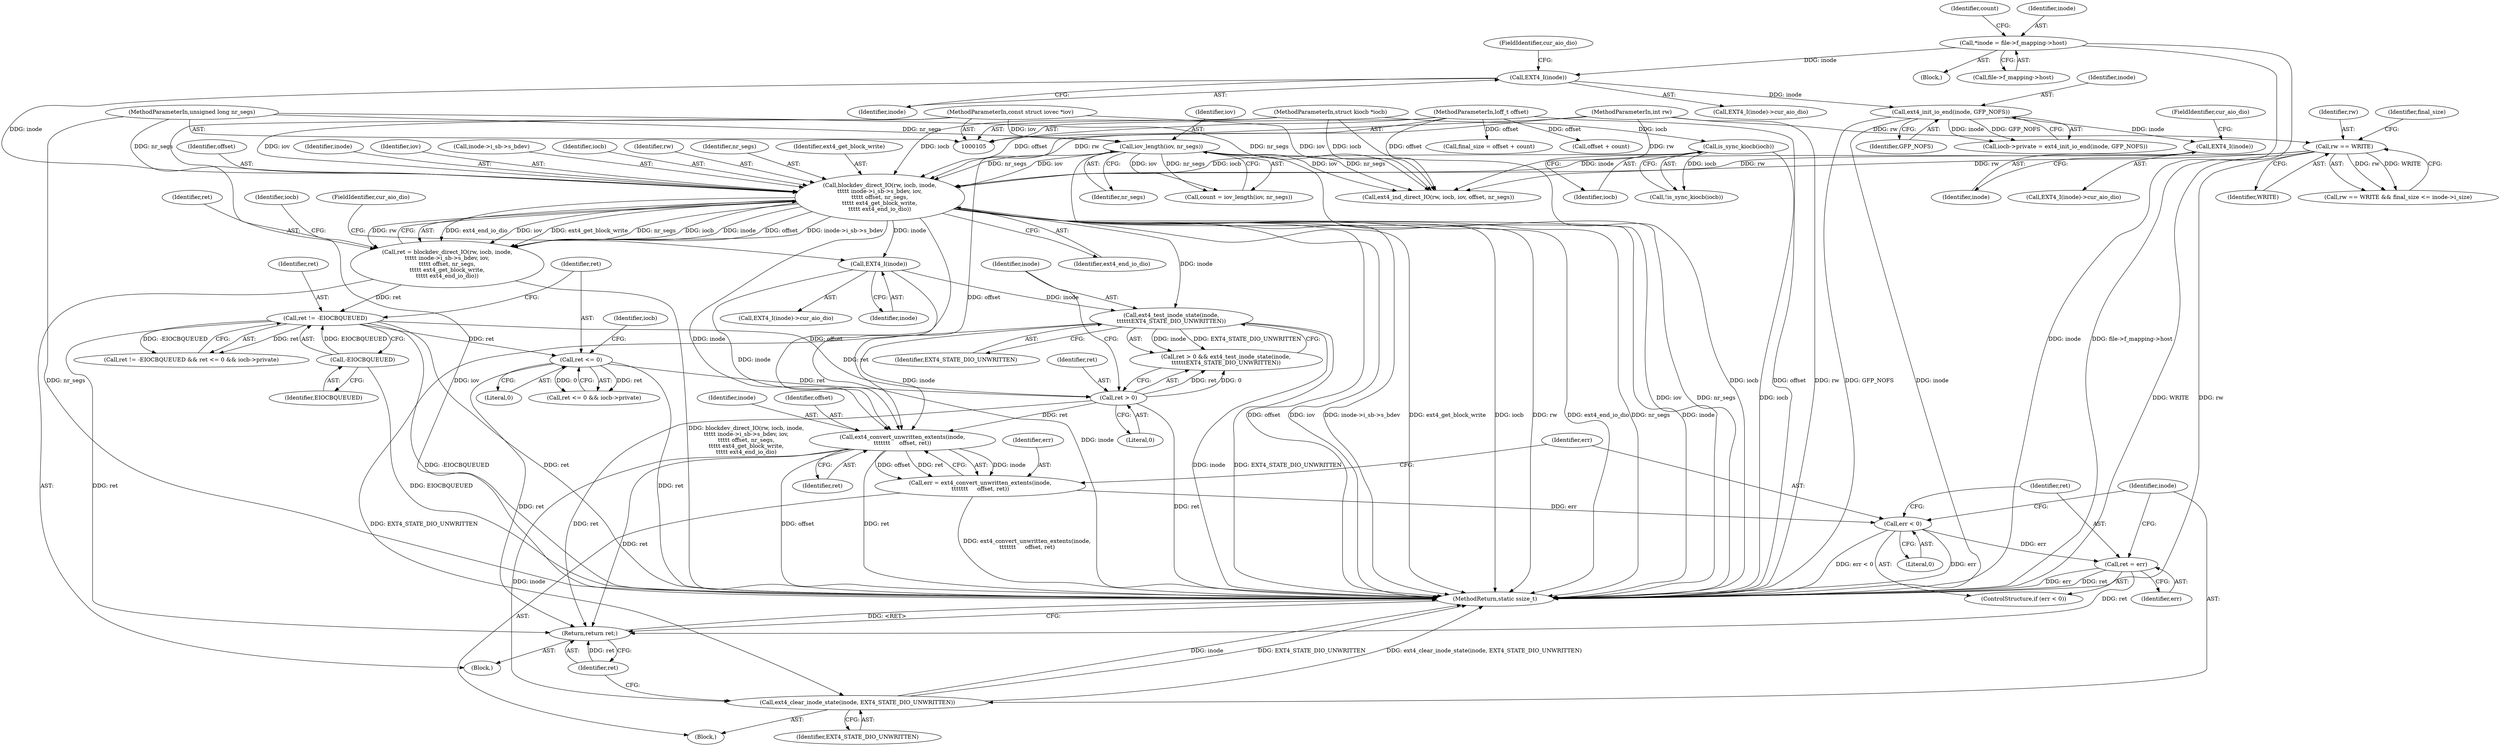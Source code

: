 digraph "0_linux_744692dc059845b2a3022119871846e74d4f6e11_6@pointer" {
"1000251" [label="(Call,ext4_convert_unwritten_extents(inode,\n\t\t\t\t\t\t\t     offset, ret))"];
"1000191" [label="(Call,blockdev_direct_IO(rw, iocb, inode,\n\t\t\t\t\t inode->i_sb->s_bdev, iov,\n\t\t\t\t\t offset, nr_segs,\n\t\t\t\t\t ext4_get_block_write,\n\t\t\t\t\t ext4_end_io_dio))"];
"1000141" [label="(Call,rw == WRITE)"];
"1000106" [label="(MethodParameterIn,int rw)"];
"1000163" [label="(Call,is_sync_kiocb(iocb))"];
"1000107" [label="(MethodParameterIn,struct kiocb *iocb)"];
"1000183" [label="(Call,EXT4_I(inode))"];
"1000170" [label="(Call,ext4_init_io_end(inode, GFP_NOFS))"];
"1000157" [label="(Call,EXT4_I(inode))"];
"1000119" [label="(Call,*inode = file->f_mapping->host)"];
"1000130" [label="(Call,iov_length(iov, nr_segs))"];
"1000108" [label="(MethodParameterIn,const struct iovec *iov)"];
"1000110" [label="(MethodParameterIn,unsigned long nr_segs)"];
"1000109" [label="(MethodParameterIn,loff_t offset)"];
"1000211" [label="(Call,EXT4_I(inode))"];
"1000244" [label="(Call,ext4_test_inode_state(inode,\n\t\t\t\t\t\tEXT4_STATE_DIO_UNWRITTEN))"];
"1000241" [label="(Call,ret > 0)"];
"1000222" [label="(Call,ret <= 0)"];
"1000217" [label="(Call,ret != -EIOCBQUEUED)"];
"1000189" [label="(Call,ret = blockdev_direct_IO(rw, iocb, inode,\n\t\t\t\t\t inode->i_sb->s_bdev, iov,\n\t\t\t\t\t offset, nr_segs,\n\t\t\t\t\t ext4_get_block_write,\n\t\t\t\t\t ext4_end_io_dio))"];
"1000219" [label="(Call,-EIOCBQUEUED)"];
"1000249" [label="(Call,err = ext4_convert_unwritten_extents(inode,\n\t\t\t\t\t\t\t     offset, ret))"];
"1000256" [label="(Call,err < 0)"];
"1000259" [label="(Call,ret = err)"];
"1000265" [label="(Return,return ret;)"];
"1000262" [label="(Call,ext4_clear_inode_state(inode, EXT4_STATE_DIO_UNWRITTEN))"];
"1000224" [label="(Literal,0)"];
"1000204" [label="(Identifier,ext4_end_io_dio)"];
"1000241" [label="(Call,ret > 0)"];
"1000226" [label="(Identifier,iocb)"];
"1000134" [label="(Call,final_size = offset + count)"];
"1000252" [label="(Identifier,inode)"];
"1000203" [label="(Identifier,ext4_get_block_write)"];
"1000264" [label="(Identifier,EXT4_STATE_DIO_UNWRITTEN)"];
"1000166" [label="(Call,iocb->private = ext4_init_io_end(inode, GFP_NOFS))"];
"1000257" [label="(Identifier,err)"];
"1000250" [label="(Identifier,err)"];
"1000129" [label="(Identifier,count)"];
"1000183" [label="(Call,EXT4_I(inode))"];
"1000201" [label="(Identifier,offset)"];
"1000213" [label="(FieldIdentifier,cur_aio_dio)"];
"1000260" [label="(Identifier,ret)"];
"1000109" [label="(MethodParameterIn,loff_t offset)"];
"1000132" [label="(Identifier,nr_segs)"];
"1000268" [label="(Call,ext4_ind_direct_IO(rw, iocb, iov, offset, nr_segs))"];
"1000172" [label="(Identifier,GFP_NOFS)"];
"1000246" [label="(Identifier,EXT4_STATE_DIO_UNWRITTEN)"];
"1000131" [label="(Identifier,iov)"];
"1000222" [label="(Call,ret <= 0)"];
"1000185" [label="(FieldIdentifier,cur_aio_dio)"];
"1000258" [label="(Literal,0)"];
"1000194" [label="(Identifier,inode)"];
"1000265" [label="(Return,return ret;)"];
"1000253" [label="(Identifier,offset)"];
"1000212" [label="(Identifier,inode)"];
"1000119" [label="(Call,*inode = file->f_mapping->host)"];
"1000159" [label="(FieldIdentifier,cur_aio_dio)"];
"1000191" [label="(Call,blockdev_direct_IO(rw, iocb, inode,\n\t\t\t\t\t inode->i_sb->s_bdev, iov,\n\t\t\t\t\t offset, nr_segs,\n\t\t\t\t\t ext4_get_block_write,\n\t\t\t\t\t ext4_end_io_dio))"];
"1000140" [label="(Call,rw == WRITE && final_size <= inode->i_size)"];
"1000120" [label="(Identifier,inode)"];
"1000162" [label="(Call,!is_sync_kiocb(iocb))"];
"1000261" [label="(Identifier,err)"];
"1000217" [label="(Call,ret != -EIOCBQUEUED)"];
"1000157" [label="(Call,EXT4_I(inode))"];
"1000259" [label="(Call,ret = err)"];
"1000189" [label="(Call,ret = blockdev_direct_IO(rw, iocb, inode,\n\t\t\t\t\t inode->i_sb->s_bdev, iov,\n\t\t\t\t\t offset, nr_segs,\n\t\t\t\t\t ext4_get_block_write,\n\t\t\t\t\t ext4_end_io_dio))"];
"1000107" [label="(MethodParameterIn,struct kiocb *iocb)"];
"1000245" [label="(Identifier,inode)"];
"1000242" [label="(Identifier,ret)"];
"1000216" [label="(Call,ret != -EIOCBQUEUED && ret <= 0 && iocb->private)"];
"1000263" [label="(Identifier,inode)"];
"1000143" [label="(Identifier,WRITE)"];
"1000190" [label="(Identifier,ret)"];
"1000254" [label="(Identifier,ret)"];
"1000141" [label="(Call,rw == WRITE)"];
"1000200" [label="(Identifier,iov)"];
"1000184" [label="(Identifier,inode)"];
"1000195" [label="(Call,inode->i_sb->s_bdev)"];
"1000142" [label="(Identifier,rw)"];
"1000110" [label="(MethodParameterIn,unsigned long nr_segs)"];
"1000266" [label="(Identifier,ret)"];
"1000211" [label="(Call,EXT4_I(inode))"];
"1000240" [label="(Call,ret > 0 && ext4_test_inode_state(inode,\n\t\t\t\t\t\tEXT4_STATE_DIO_UNWRITTEN))"];
"1000108" [label="(MethodParameterIn,const struct iovec *iov)"];
"1000244" [label="(Call,ext4_test_inode_state(inode,\n\t\t\t\t\t\tEXT4_STATE_DIO_UNWRITTEN))"];
"1000170" [label="(Call,ext4_init_io_end(inode, GFP_NOFS))"];
"1000121" [label="(Call,file->f_mapping->host)"];
"1000158" [label="(Identifier,inode)"];
"1000163" [label="(Call,is_sync_kiocb(iocb))"];
"1000149" [label="(Block,)"];
"1000223" [label="(Identifier,ret)"];
"1000193" [label="(Identifier,iocb)"];
"1000207" [label="(Identifier,iocb)"];
"1000262" [label="(Call,ext4_clear_inode_state(inode, EXT4_STATE_DIO_UNWRITTEN))"];
"1000255" [label="(ControlStructure,if (err < 0))"];
"1000192" [label="(Identifier,rw)"];
"1000156" [label="(Call,EXT4_I(inode)->cur_aio_dio)"];
"1000128" [label="(Call,count = iov_length(iov, nr_segs))"];
"1000220" [label="(Identifier,EIOCBQUEUED)"];
"1000218" [label="(Identifier,ret)"];
"1000210" [label="(Call,EXT4_I(inode)->cur_aio_dio)"];
"1000247" [label="(Block,)"];
"1000164" [label="(Identifier,iocb)"];
"1000182" [label="(Call,EXT4_I(inode)->cur_aio_dio)"];
"1000251" [label="(Call,ext4_convert_unwritten_extents(inode,\n\t\t\t\t\t\t\t     offset, ret))"];
"1000256" [label="(Call,err < 0)"];
"1000219" [label="(Call,-EIOCBQUEUED)"];
"1000145" [label="(Identifier,final_size)"];
"1000171" [label="(Identifier,inode)"];
"1000130" [label="(Call,iov_length(iov, nr_segs))"];
"1000249" [label="(Call,err = ext4_convert_unwritten_extents(inode,\n\t\t\t\t\t\t\t     offset, ret))"];
"1000106" [label="(MethodParameterIn,int rw)"];
"1000111" [label="(Block,)"];
"1000221" [label="(Call,ret <= 0 && iocb->private)"];
"1000243" [label="(Literal,0)"];
"1000202" [label="(Identifier,nr_segs)"];
"1000274" [label="(MethodReturn,static ssize_t)"];
"1000136" [label="(Call,offset + count)"];
"1000251" -> "1000249"  [label="AST: "];
"1000251" -> "1000254"  [label="CFG: "];
"1000252" -> "1000251"  [label="AST: "];
"1000253" -> "1000251"  [label="AST: "];
"1000254" -> "1000251"  [label="AST: "];
"1000249" -> "1000251"  [label="CFG: "];
"1000251" -> "1000274"  [label="DDG: offset"];
"1000251" -> "1000274"  [label="DDG: ret"];
"1000251" -> "1000249"  [label="DDG: inode"];
"1000251" -> "1000249"  [label="DDG: offset"];
"1000251" -> "1000249"  [label="DDG: ret"];
"1000191" -> "1000251"  [label="DDG: inode"];
"1000191" -> "1000251"  [label="DDG: offset"];
"1000211" -> "1000251"  [label="DDG: inode"];
"1000244" -> "1000251"  [label="DDG: inode"];
"1000109" -> "1000251"  [label="DDG: offset"];
"1000241" -> "1000251"  [label="DDG: ret"];
"1000251" -> "1000262"  [label="DDG: inode"];
"1000251" -> "1000265"  [label="DDG: ret"];
"1000191" -> "1000189"  [label="AST: "];
"1000191" -> "1000204"  [label="CFG: "];
"1000192" -> "1000191"  [label="AST: "];
"1000193" -> "1000191"  [label="AST: "];
"1000194" -> "1000191"  [label="AST: "];
"1000195" -> "1000191"  [label="AST: "];
"1000200" -> "1000191"  [label="AST: "];
"1000201" -> "1000191"  [label="AST: "];
"1000202" -> "1000191"  [label="AST: "];
"1000203" -> "1000191"  [label="AST: "];
"1000204" -> "1000191"  [label="AST: "];
"1000189" -> "1000191"  [label="CFG: "];
"1000191" -> "1000274"  [label="DDG: inode"];
"1000191" -> "1000274"  [label="DDG: offset"];
"1000191" -> "1000274"  [label="DDG: iov"];
"1000191" -> "1000274"  [label="DDG: inode->i_sb->s_bdev"];
"1000191" -> "1000274"  [label="DDG: ext4_get_block_write"];
"1000191" -> "1000274"  [label="DDG: iocb"];
"1000191" -> "1000274"  [label="DDG: rw"];
"1000191" -> "1000274"  [label="DDG: ext4_end_io_dio"];
"1000191" -> "1000274"  [label="DDG: nr_segs"];
"1000191" -> "1000189"  [label="DDG: ext4_end_io_dio"];
"1000191" -> "1000189"  [label="DDG: iov"];
"1000191" -> "1000189"  [label="DDG: ext4_get_block_write"];
"1000191" -> "1000189"  [label="DDG: nr_segs"];
"1000191" -> "1000189"  [label="DDG: iocb"];
"1000191" -> "1000189"  [label="DDG: inode"];
"1000191" -> "1000189"  [label="DDG: offset"];
"1000191" -> "1000189"  [label="DDG: inode->i_sb->s_bdev"];
"1000191" -> "1000189"  [label="DDG: rw"];
"1000141" -> "1000191"  [label="DDG: rw"];
"1000106" -> "1000191"  [label="DDG: rw"];
"1000163" -> "1000191"  [label="DDG: iocb"];
"1000107" -> "1000191"  [label="DDG: iocb"];
"1000183" -> "1000191"  [label="DDG: inode"];
"1000157" -> "1000191"  [label="DDG: inode"];
"1000130" -> "1000191"  [label="DDG: iov"];
"1000130" -> "1000191"  [label="DDG: nr_segs"];
"1000108" -> "1000191"  [label="DDG: iov"];
"1000109" -> "1000191"  [label="DDG: offset"];
"1000110" -> "1000191"  [label="DDG: nr_segs"];
"1000191" -> "1000211"  [label="DDG: inode"];
"1000191" -> "1000244"  [label="DDG: inode"];
"1000141" -> "1000140"  [label="AST: "];
"1000141" -> "1000143"  [label="CFG: "];
"1000142" -> "1000141"  [label="AST: "];
"1000143" -> "1000141"  [label="AST: "];
"1000145" -> "1000141"  [label="CFG: "];
"1000140" -> "1000141"  [label="CFG: "];
"1000141" -> "1000274"  [label="DDG: rw"];
"1000141" -> "1000274"  [label="DDG: WRITE"];
"1000141" -> "1000140"  [label="DDG: rw"];
"1000141" -> "1000140"  [label="DDG: WRITE"];
"1000106" -> "1000141"  [label="DDG: rw"];
"1000141" -> "1000268"  [label="DDG: rw"];
"1000106" -> "1000105"  [label="AST: "];
"1000106" -> "1000274"  [label="DDG: rw"];
"1000106" -> "1000268"  [label="DDG: rw"];
"1000163" -> "1000162"  [label="AST: "];
"1000163" -> "1000164"  [label="CFG: "];
"1000164" -> "1000163"  [label="AST: "];
"1000162" -> "1000163"  [label="CFG: "];
"1000163" -> "1000274"  [label="DDG: iocb"];
"1000163" -> "1000162"  [label="DDG: iocb"];
"1000107" -> "1000163"  [label="DDG: iocb"];
"1000107" -> "1000105"  [label="AST: "];
"1000107" -> "1000274"  [label="DDG: iocb"];
"1000107" -> "1000268"  [label="DDG: iocb"];
"1000183" -> "1000182"  [label="AST: "];
"1000183" -> "1000184"  [label="CFG: "];
"1000184" -> "1000183"  [label="AST: "];
"1000185" -> "1000183"  [label="CFG: "];
"1000170" -> "1000183"  [label="DDG: inode"];
"1000170" -> "1000166"  [label="AST: "];
"1000170" -> "1000172"  [label="CFG: "];
"1000171" -> "1000170"  [label="AST: "];
"1000172" -> "1000170"  [label="AST: "];
"1000166" -> "1000170"  [label="CFG: "];
"1000170" -> "1000274"  [label="DDG: GFP_NOFS"];
"1000170" -> "1000274"  [label="DDG: inode"];
"1000170" -> "1000166"  [label="DDG: inode"];
"1000170" -> "1000166"  [label="DDG: GFP_NOFS"];
"1000157" -> "1000170"  [label="DDG: inode"];
"1000157" -> "1000156"  [label="AST: "];
"1000157" -> "1000158"  [label="CFG: "];
"1000158" -> "1000157"  [label="AST: "];
"1000159" -> "1000157"  [label="CFG: "];
"1000119" -> "1000157"  [label="DDG: inode"];
"1000119" -> "1000111"  [label="AST: "];
"1000119" -> "1000121"  [label="CFG: "];
"1000120" -> "1000119"  [label="AST: "];
"1000121" -> "1000119"  [label="AST: "];
"1000129" -> "1000119"  [label="CFG: "];
"1000119" -> "1000274"  [label="DDG: file->f_mapping->host"];
"1000119" -> "1000274"  [label="DDG: inode"];
"1000130" -> "1000128"  [label="AST: "];
"1000130" -> "1000132"  [label="CFG: "];
"1000131" -> "1000130"  [label="AST: "];
"1000132" -> "1000130"  [label="AST: "];
"1000128" -> "1000130"  [label="CFG: "];
"1000130" -> "1000274"  [label="DDG: nr_segs"];
"1000130" -> "1000274"  [label="DDG: iov"];
"1000130" -> "1000128"  [label="DDG: iov"];
"1000130" -> "1000128"  [label="DDG: nr_segs"];
"1000108" -> "1000130"  [label="DDG: iov"];
"1000110" -> "1000130"  [label="DDG: nr_segs"];
"1000130" -> "1000268"  [label="DDG: iov"];
"1000130" -> "1000268"  [label="DDG: nr_segs"];
"1000108" -> "1000105"  [label="AST: "];
"1000108" -> "1000274"  [label="DDG: iov"];
"1000108" -> "1000268"  [label="DDG: iov"];
"1000110" -> "1000105"  [label="AST: "];
"1000110" -> "1000274"  [label="DDG: nr_segs"];
"1000110" -> "1000268"  [label="DDG: nr_segs"];
"1000109" -> "1000105"  [label="AST: "];
"1000109" -> "1000274"  [label="DDG: offset"];
"1000109" -> "1000134"  [label="DDG: offset"];
"1000109" -> "1000136"  [label="DDG: offset"];
"1000109" -> "1000268"  [label="DDG: offset"];
"1000211" -> "1000210"  [label="AST: "];
"1000211" -> "1000212"  [label="CFG: "];
"1000212" -> "1000211"  [label="AST: "];
"1000213" -> "1000211"  [label="CFG: "];
"1000211" -> "1000274"  [label="DDG: inode"];
"1000211" -> "1000244"  [label="DDG: inode"];
"1000244" -> "1000240"  [label="AST: "];
"1000244" -> "1000246"  [label="CFG: "];
"1000245" -> "1000244"  [label="AST: "];
"1000246" -> "1000244"  [label="AST: "];
"1000240" -> "1000244"  [label="CFG: "];
"1000244" -> "1000274"  [label="DDG: inode"];
"1000244" -> "1000274"  [label="DDG: EXT4_STATE_DIO_UNWRITTEN"];
"1000244" -> "1000240"  [label="DDG: inode"];
"1000244" -> "1000240"  [label="DDG: EXT4_STATE_DIO_UNWRITTEN"];
"1000244" -> "1000262"  [label="DDG: EXT4_STATE_DIO_UNWRITTEN"];
"1000241" -> "1000240"  [label="AST: "];
"1000241" -> "1000243"  [label="CFG: "];
"1000242" -> "1000241"  [label="AST: "];
"1000243" -> "1000241"  [label="AST: "];
"1000245" -> "1000241"  [label="CFG: "];
"1000240" -> "1000241"  [label="CFG: "];
"1000241" -> "1000274"  [label="DDG: ret"];
"1000241" -> "1000240"  [label="DDG: ret"];
"1000241" -> "1000240"  [label="DDG: 0"];
"1000222" -> "1000241"  [label="DDG: ret"];
"1000217" -> "1000241"  [label="DDG: ret"];
"1000241" -> "1000265"  [label="DDG: ret"];
"1000222" -> "1000221"  [label="AST: "];
"1000222" -> "1000224"  [label="CFG: "];
"1000223" -> "1000222"  [label="AST: "];
"1000224" -> "1000222"  [label="AST: "];
"1000226" -> "1000222"  [label="CFG: "];
"1000221" -> "1000222"  [label="CFG: "];
"1000222" -> "1000274"  [label="DDG: ret"];
"1000222" -> "1000221"  [label="DDG: ret"];
"1000222" -> "1000221"  [label="DDG: 0"];
"1000217" -> "1000222"  [label="DDG: ret"];
"1000222" -> "1000265"  [label="DDG: ret"];
"1000217" -> "1000216"  [label="AST: "];
"1000217" -> "1000219"  [label="CFG: "];
"1000218" -> "1000217"  [label="AST: "];
"1000219" -> "1000217"  [label="AST: "];
"1000223" -> "1000217"  [label="CFG: "];
"1000216" -> "1000217"  [label="CFG: "];
"1000217" -> "1000274"  [label="DDG: -EIOCBQUEUED"];
"1000217" -> "1000274"  [label="DDG: ret"];
"1000217" -> "1000216"  [label="DDG: ret"];
"1000217" -> "1000216"  [label="DDG: -EIOCBQUEUED"];
"1000189" -> "1000217"  [label="DDG: ret"];
"1000219" -> "1000217"  [label="DDG: EIOCBQUEUED"];
"1000217" -> "1000265"  [label="DDG: ret"];
"1000189" -> "1000149"  [label="AST: "];
"1000190" -> "1000189"  [label="AST: "];
"1000207" -> "1000189"  [label="CFG: "];
"1000189" -> "1000274"  [label="DDG: blockdev_direct_IO(rw, iocb, inode,\n\t\t\t\t\t inode->i_sb->s_bdev, iov,\n\t\t\t\t\t offset, nr_segs,\n\t\t\t\t\t ext4_get_block_write,\n\t\t\t\t\t ext4_end_io_dio)"];
"1000219" -> "1000220"  [label="CFG: "];
"1000220" -> "1000219"  [label="AST: "];
"1000219" -> "1000274"  [label="DDG: EIOCBQUEUED"];
"1000249" -> "1000247"  [label="AST: "];
"1000250" -> "1000249"  [label="AST: "];
"1000257" -> "1000249"  [label="CFG: "];
"1000249" -> "1000274"  [label="DDG: ext4_convert_unwritten_extents(inode,\n\t\t\t\t\t\t\t     offset, ret)"];
"1000249" -> "1000256"  [label="DDG: err"];
"1000256" -> "1000255"  [label="AST: "];
"1000256" -> "1000258"  [label="CFG: "];
"1000257" -> "1000256"  [label="AST: "];
"1000258" -> "1000256"  [label="AST: "];
"1000260" -> "1000256"  [label="CFG: "];
"1000263" -> "1000256"  [label="CFG: "];
"1000256" -> "1000274"  [label="DDG: err"];
"1000256" -> "1000274"  [label="DDG: err < 0"];
"1000256" -> "1000259"  [label="DDG: err"];
"1000259" -> "1000255"  [label="AST: "];
"1000259" -> "1000261"  [label="CFG: "];
"1000260" -> "1000259"  [label="AST: "];
"1000261" -> "1000259"  [label="AST: "];
"1000263" -> "1000259"  [label="CFG: "];
"1000259" -> "1000274"  [label="DDG: ret"];
"1000259" -> "1000274"  [label="DDG: err"];
"1000259" -> "1000265"  [label="DDG: ret"];
"1000265" -> "1000149"  [label="AST: "];
"1000265" -> "1000266"  [label="CFG: "];
"1000266" -> "1000265"  [label="AST: "];
"1000274" -> "1000265"  [label="CFG: "];
"1000265" -> "1000274"  [label="DDG: <RET>"];
"1000266" -> "1000265"  [label="DDG: ret"];
"1000262" -> "1000247"  [label="AST: "];
"1000262" -> "1000264"  [label="CFG: "];
"1000263" -> "1000262"  [label="AST: "];
"1000264" -> "1000262"  [label="AST: "];
"1000266" -> "1000262"  [label="CFG: "];
"1000262" -> "1000274"  [label="DDG: inode"];
"1000262" -> "1000274"  [label="DDG: EXT4_STATE_DIO_UNWRITTEN"];
"1000262" -> "1000274"  [label="DDG: ext4_clear_inode_state(inode, EXT4_STATE_DIO_UNWRITTEN)"];
}
